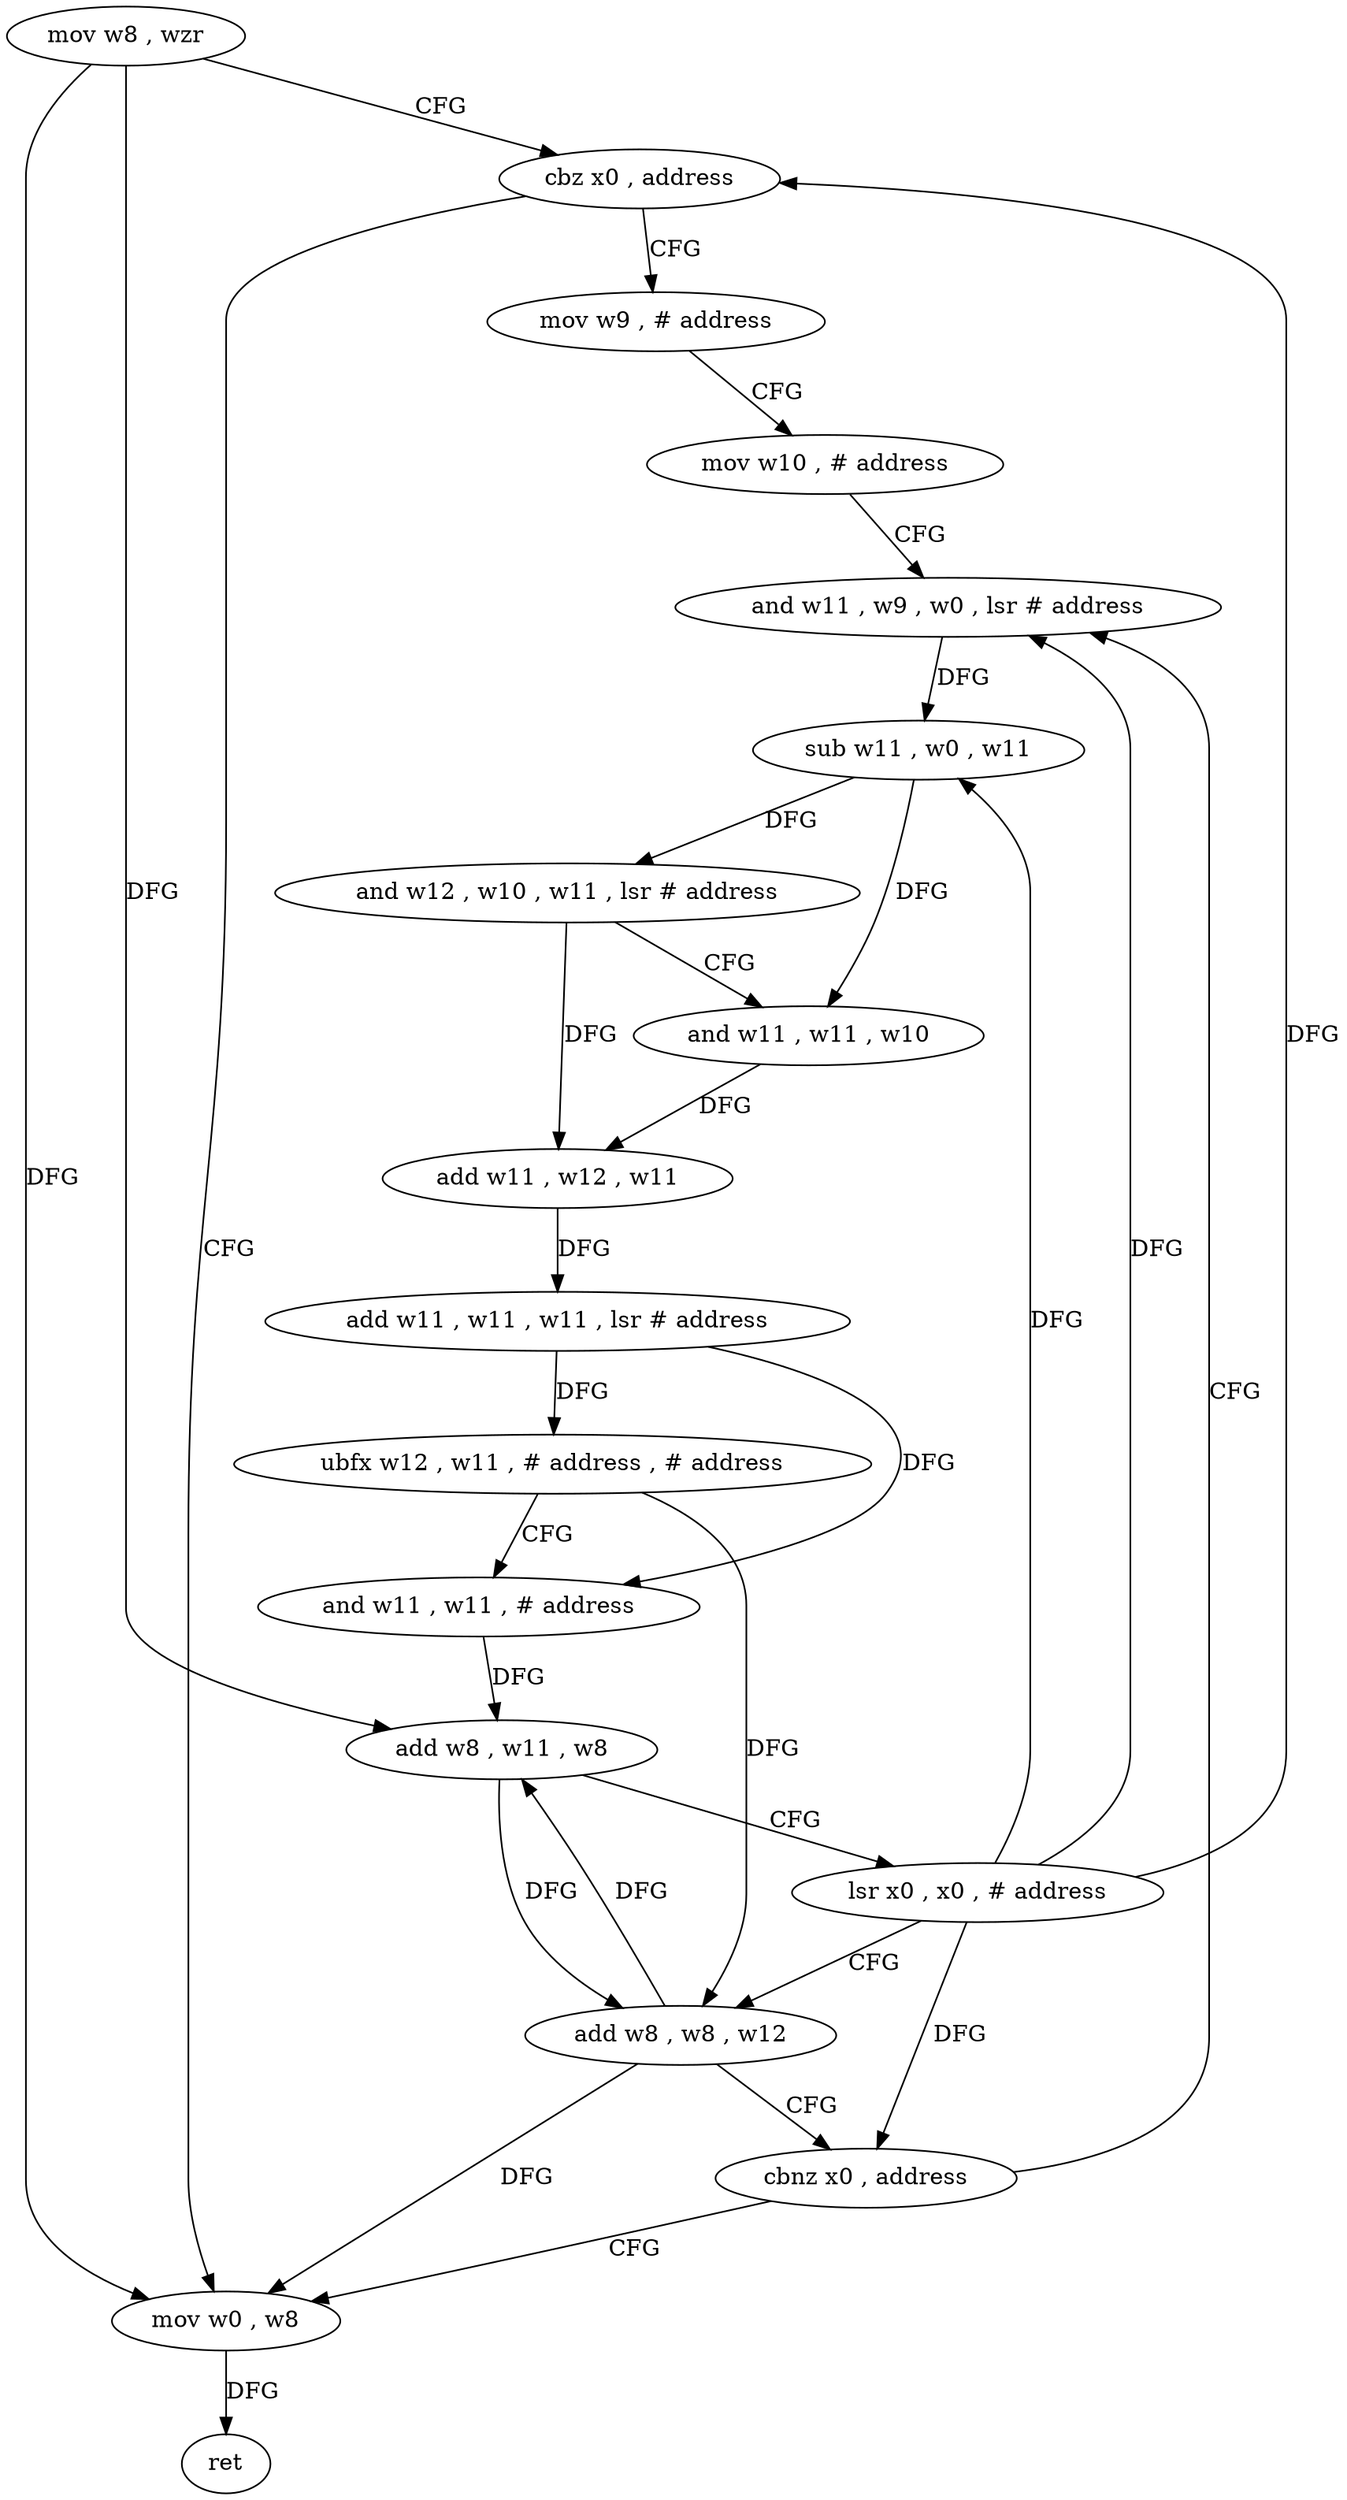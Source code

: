 digraph "func" {
"4238320" [label = "mov w8 , wzr" ]
"4238324" [label = "cbz x0 , address" ]
"4238384" [label = "mov w0 , w8" ]
"4238328" [label = "mov w9 , # address" ]
"4238388" [label = "ret" ]
"4238332" [label = "mov w10 , # address" ]
"4238336" [label = "and w11 , w9 , w0 , lsr # address" ]
"4238340" [label = "sub w11 , w0 , w11" ]
"4238344" [label = "and w12 , w10 , w11 , lsr # address" ]
"4238348" [label = "and w11 , w11 , w10" ]
"4238352" [label = "add w11 , w12 , w11" ]
"4238356" [label = "add w11 , w11 , w11 , lsr # address" ]
"4238360" [label = "ubfx w12 , w11 , # address , # address" ]
"4238364" [label = "and w11 , w11 , # address" ]
"4238368" [label = "add w8 , w11 , w8" ]
"4238372" [label = "lsr x0 , x0 , # address" ]
"4238376" [label = "add w8 , w8 , w12" ]
"4238380" [label = "cbnz x0 , address" ]
"4238320" -> "4238324" [ label = "CFG" ]
"4238320" -> "4238384" [ label = "DFG" ]
"4238320" -> "4238368" [ label = "DFG" ]
"4238324" -> "4238384" [ label = "CFG" ]
"4238324" -> "4238328" [ label = "CFG" ]
"4238384" -> "4238388" [ label = "DFG" ]
"4238328" -> "4238332" [ label = "CFG" ]
"4238332" -> "4238336" [ label = "CFG" ]
"4238336" -> "4238340" [ label = "DFG" ]
"4238340" -> "4238344" [ label = "DFG" ]
"4238340" -> "4238348" [ label = "DFG" ]
"4238344" -> "4238348" [ label = "CFG" ]
"4238344" -> "4238352" [ label = "DFG" ]
"4238348" -> "4238352" [ label = "DFG" ]
"4238352" -> "4238356" [ label = "DFG" ]
"4238356" -> "4238360" [ label = "DFG" ]
"4238356" -> "4238364" [ label = "DFG" ]
"4238360" -> "4238364" [ label = "CFG" ]
"4238360" -> "4238376" [ label = "DFG" ]
"4238364" -> "4238368" [ label = "DFG" ]
"4238368" -> "4238372" [ label = "CFG" ]
"4238368" -> "4238376" [ label = "DFG" ]
"4238372" -> "4238376" [ label = "CFG" ]
"4238372" -> "4238324" [ label = "DFG" ]
"4238372" -> "4238336" [ label = "DFG" ]
"4238372" -> "4238340" [ label = "DFG" ]
"4238372" -> "4238380" [ label = "DFG" ]
"4238376" -> "4238380" [ label = "CFG" ]
"4238376" -> "4238384" [ label = "DFG" ]
"4238376" -> "4238368" [ label = "DFG" ]
"4238380" -> "4238336" [ label = "CFG" ]
"4238380" -> "4238384" [ label = "CFG" ]
}
